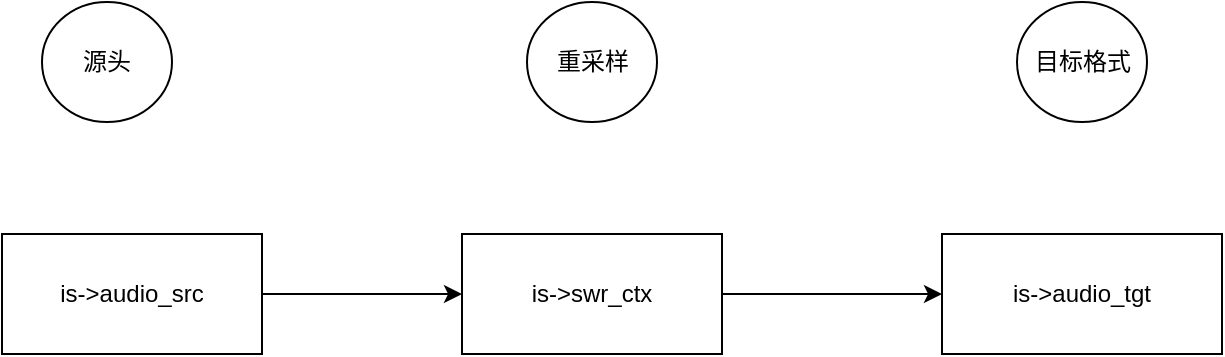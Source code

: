 <mxfile version="20.2.3" type="device"><diagram id="CCSkUD4YMc4SreTmyc2y" name="第 1 页"><mxGraphModel dx="1422" dy="865" grid="1" gridSize="10" guides="1" tooltips="1" connect="1" arrows="1" fold="1" page="1" pageScale="1" pageWidth="827" pageHeight="1169" math="0" shadow="0"><root><mxCell id="0"/><mxCell id="1" parent="0"/><mxCell id="ZdNrMTQmsKNqlmDivXkr-2" style="edgeStyle=orthogonalEdgeStyle;rounded=0;orthogonalLoop=1;jettySize=auto;html=1;" edge="1" parent="1" source="e5IqjNc-tpapWqmCTDuo-1" target="ZdNrMTQmsKNqlmDivXkr-1"><mxGeometry relative="1" as="geometry"/></mxCell><mxCell id="e5IqjNc-tpapWqmCTDuo-1" value="is-&amp;gt;audio_src" style="rounded=0;whiteSpace=wrap;html=1;" parent="1" vertex="1"><mxGeometry x="20" y="276" width="130" height="60" as="geometry"/></mxCell><mxCell id="e5IqjNc-tpapWqmCTDuo-2" value="is-&amp;gt;audio_tgt" style="rounded=0;whiteSpace=wrap;html=1;" parent="1" vertex="1"><mxGeometry x="490" y="276" width="140" height="60" as="geometry"/></mxCell><mxCell id="ZdNrMTQmsKNqlmDivXkr-3" style="edgeStyle=orthogonalEdgeStyle;rounded=0;orthogonalLoop=1;jettySize=auto;html=1;" edge="1" parent="1" source="ZdNrMTQmsKNqlmDivXkr-1" target="e5IqjNc-tpapWqmCTDuo-2"><mxGeometry relative="1" as="geometry"/></mxCell><mxCell id="ZdNrMTQmsKNqlmDivXkr-1" value="is-&amp;gt;swr_ctx" style="rounded=0;whiteSpace=wrap;html=1;" vertex="1" parent="1"><mxGeometry x="250" y="276" width="130" height="60" as="geometry"/></mxCell><mxCell id="ZdNrMTQmsKNqlmDivXkr-4" value="源头" style="ellipse;whiteSpace=wrap;html=1;" vertex="1" parent="1"><mxGeometry x="40" y="160" width="65" height="60" as="geometry"/></mxCell><mxCell id="ZdNrMTQmsKNqlmDivXkr-5" value="重采样" style="ellipse;whiteSpace=wrap;html=1;" vertex="1" parent="1"><mxGeometry x="282.5" y="160" width="65" height="60" as="geometry"/></mxCell><mxCell id="ZdNrMTQmsKNqlmDivXkr-6" value="目标格式" style="ellipse;whiteSpace=wrap;html=1;" vertex="1" parent="1"><mxGeometry x="527.5" y="160" width="65" height="60" as="geometry"/></mxCell></root></mxGraphModel></diagram></mxfile>